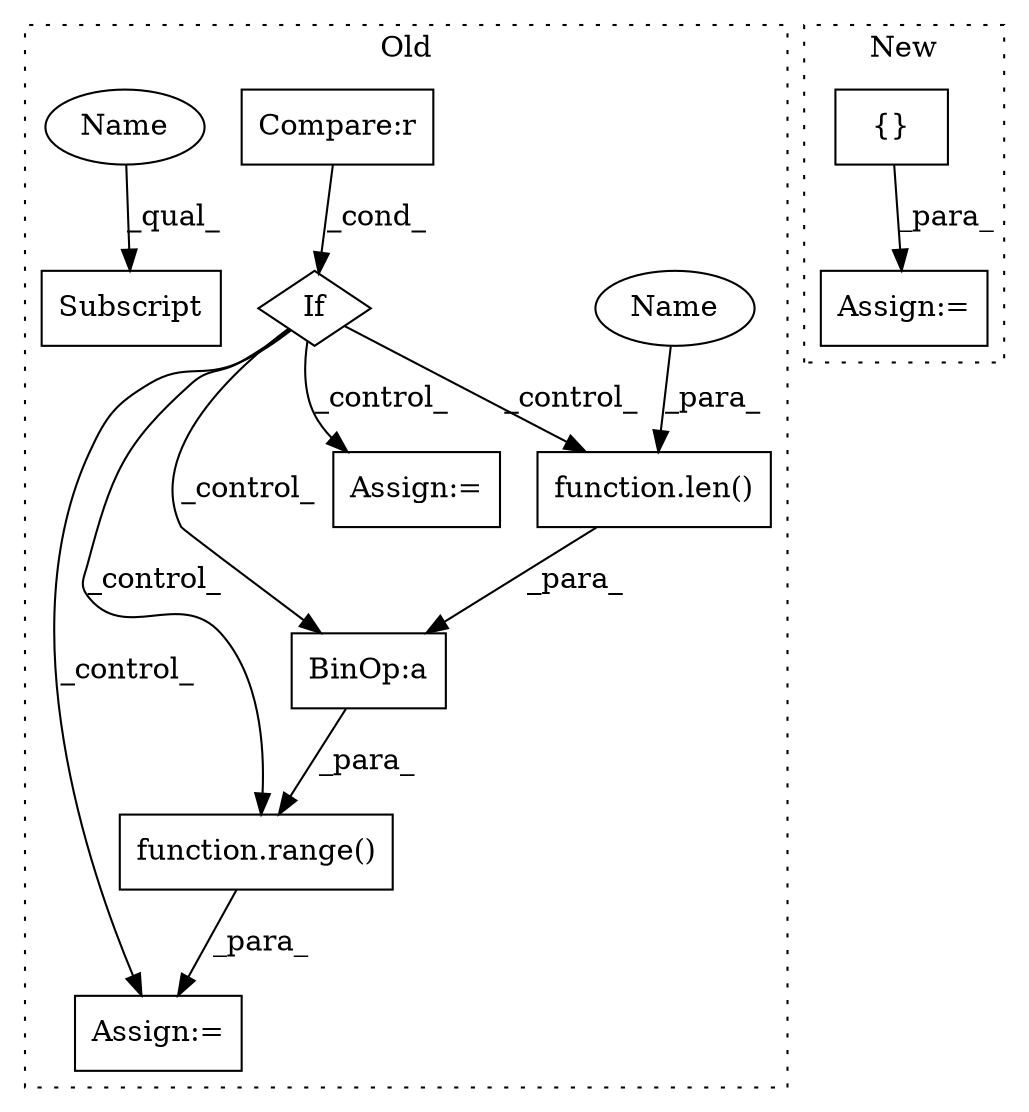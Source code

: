 digraph G {
subgraph cluster0 {
1 [label="function.len()" a="75" s="3955,3964" l="4,1" shape="box"];
4 [label="Assign:=" a="68" s="3918" l="3" shape="box"];
5 [label="BinOp:a" a="82" s="3965" l="3" shape="box"];
6 [label="If" a="96" s="3573" l="3" shape="diamond"];
7 [label="Compare:r" a="40" s="3576" l="27" shape="box"];
8 [label="Assign:=" a="68" s="3685" l="3" shape="box"];
9 [label="function.range()" a="75" s="3949,3991" l="6,1" shape="box"];
10 [label="Subscript" a="63" s="3625,0" l="38,0" shape="box"];
11 [label="Name" a="87" s="3959" l="5" shape="ellipse"];
12 [label="Name" a="87" s="3625" l="5" shape="ellipse"];
label = "Old";
style="dotted";
}
subgraph cluster1 {
2 [label="{}" a="59" s="4339,4354" l="1,0" shape="box"];
3 [label="Assign:=" a="68" s="4336" l="3" shape="box"];
label = "New";
style="dotted";
}
1 -> 5 [label="_para_"];
2 -> 3 [label="_para_"];
5 -> 9 [label="_para_"];
6 -> 4 [label="_control_"];
6 -> 9 [label="_control_"];
6 -> 8 [label="_control_"];
6 -> 1 [label="_control_"];
6 -> 5 [label="_control_"];
7 -> 6 [label="_cond_"];
9 -> 4 [label="_para_"];
11 -> 1 [label="_para_"];
12 -> 10 [label="_qual_"];
}